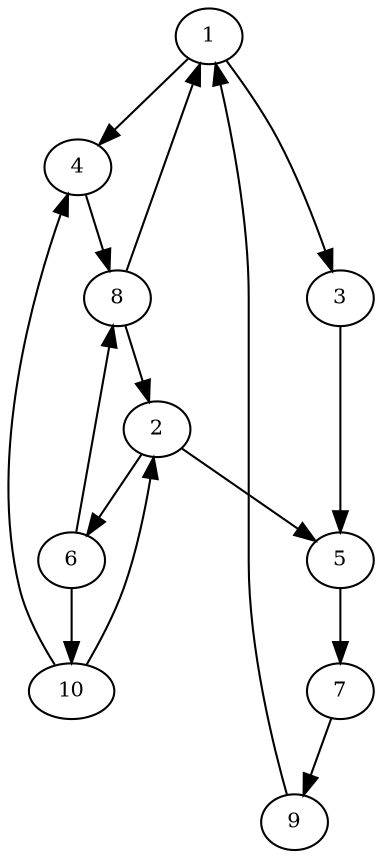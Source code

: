 digraph G {
  size="11.5,8"; node[fontsize=10,height=0.01,width=0.01]; edge[len=3.0];
  1 -> 4;
  1 -> 3;
  2 -> 6;
  2 -> 5;
  3 -> 5;
  4 -> 8;
  5 -> 7;
  6 -> 10;
  6 -> 8;
  7 -> 9;
  8 -> 2;
  8 -> 1;
  9 -> 1;
  10 -> 4;
  10 -> 2;
}

